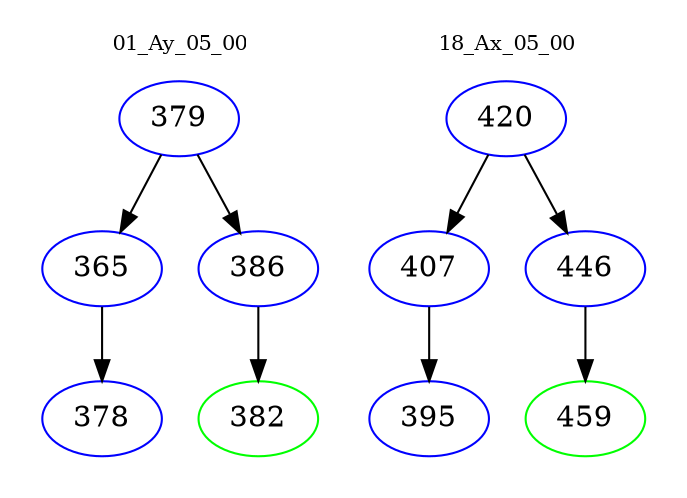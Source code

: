digraph{
subgraph cluster_0 {
color = white
label = "01_Ay_05_00";
fontsize=10;
T0_379 [label="379", color="blue"]
T0_379 -> T0_365 [color="black"]
T0_365 [label="365", color="blue"]
T0_365 -> T0_378 [color="black"]
T0_378 [label="378", color="blue"]
T0_379 -> T0_386 [color="black"]
T0_386 [label="386", color="blue"]
T0_386 -> T0_382 [color="black"]
T0_382 [label="382", color="green"]
}
subgraph cluster_1 {
color = white
label = "18_Ax_05_00";
fontsize=10;
T1_420 [label="420", color="blue"]
T1_420 -> T1_407 [color="black"]
T1_407 [label="407", color="blue"]
T1_407 -> T1_395 [color="black"]
T1_395 [label="395", color="blue"]
T1_420 -> T1_446 [color="black"]
T1_446 [label="446", color="blue"]
T1_446 -> T1_459 [color="black"]
T1_459 [label="459", color="green"]
}
}

